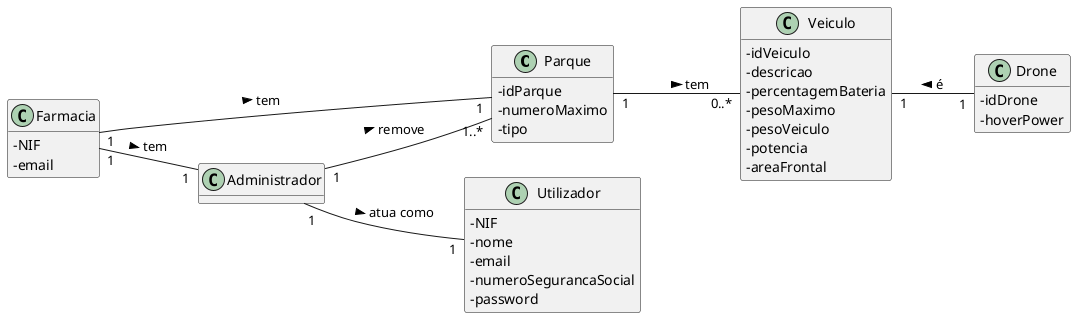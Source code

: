 @startuml
skinparam classAttributeIconSize 0
hide methods
left to right direction

class Parque {
  -idParque
  -numeroMaximo
  -tipo
}

class Farmacia {
  -NIF
  -email
}

class Utilizador {
  -NIF
  -nome
  -email
  -numeroSegurancaSocial
  -password
}

class Veiculo {
  -idVeiculo
  -descricao
  -percentagemBateria
  -pesoMaximo
  -pesoVeiculo
  -potencia
  -areaFrontal
}

class Drone{
  -idDrone
  -hoverPower
}

Administrador "1" -- "1" Utilizador: atua como >
Administrador "1" -- "1..*" Parque: remove >
Farmacia "1" -- "1" Parque: tem >
Farmacia "1" -- "1" Administrador: tem >
Parque "1" -- "0..*" Veiculo: tem >
Veiculo "1" -- "1" Drone: é <

@enduml